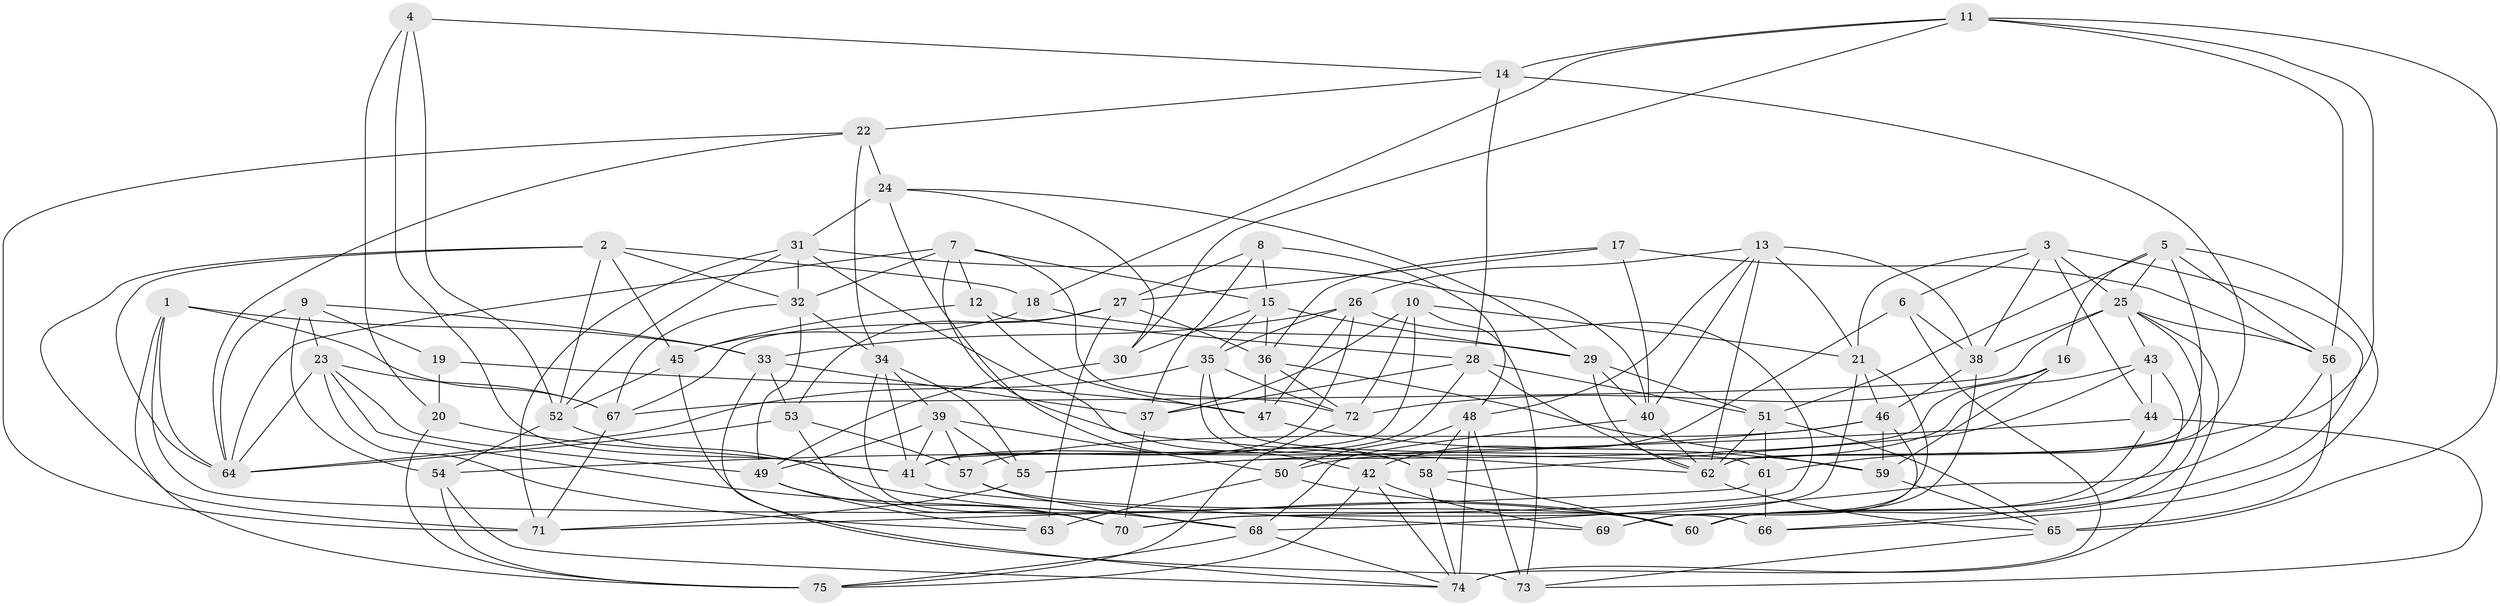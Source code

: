 // original degree distribution, {4: 1.0}
// Generated by graph-tools (version 1.1) at 2025/03/03/09/25 03:03:04]
// undirected, 75 vertices, 208 edges
graph export_dot {
graph [start="1"]
  node [color=gray90,style=filled];
  1;
  2;
  3;
  4;
  5;
  6;
  7;
  8;
  9;
  10;
  11;
  12;
  13;
  14;
  15;
  16;
  17;
  18;
  19;
  20;
  21;
  22;
  23;
  24;
  25;
  26;
  27;
  28;
  29;
  30;
  31;
  32;
  33;
  34;
  35;
  36;
  37;
  38;
  39;
  40;
  41;
  42;
  43;
  44;
  45;
  46;
  47;
  48;
  49;
  50;
  51;
  52;
  53;
  54;
  55;
  56;
  57;
  58;
  59;
  60;
  61;
  62;
  63;
  64;
  65;
  66;
  67;
  68;
  69;
  70;
  71;
  72;
  73;
  74;
  75;
  1 -- 33 [weight=1.0];
  1 -- 64 [weight=1.0];
  1 -- 66 [weight=2.0];
  1 -- 67 [weight=1.0];
  1 -- 75 [weight=1.0];
  2 -- 18 [weight=1.0];
  2 -- 32 [weight=1.0];
  2 -- 45 [weight=1.0];
  2 -- 52 [weight=1.0];
  2 -- 64 [weight=1.0];
  2 -- 71 [weight=1.0];
  3 -- 6 [weight=1.0];
  3 -- 21 [weight=1.0];
  3 -- 25 [weight=1.0];
  3 -- 38 [weight=1.0];
  3 -- 44 [weight=1.0];
  3 -- 66 [weight=1.0];
  4 -- 14 [weight=1.0];
  4 -- 20 [weight=1.0];
  4 -- 41 [weight=1.0];
  4 -- 52 [weight=1.0];
  5 -- 16 [weight=1.0];
  5 -- 25 [weight=1.0];
  5 -- 51 [weight=1.0];
  5 -- 56 [weight=1.0];
  5 -- 62 [weight=1.0];
  5 -- 66 [weight=1.0];
  6 -- 38 [weight=1.0];
  6 -- 42 [weight=1.0];
  6 -- 74 [weight=1.0];
  7 -- 12 [weight=1.0];
  7 -- 15 [weight=1.0];
  7 -- 32 [weight=1.0];
  7 -- 42 [weight=1.0];
  7 -- 64 [weight=1.0];
  7 -- 72 [weight=1.0];
  8 -- 15 [weight=1.0];
  8 -- 27 [weight=1.0];
  8 -- 37 [weight=1.0];
  8 -- 48 [weight=1.0];
  9 -- 19 [weight=1.0];
  9 -- 23 [weight=1.0];
  9 -- 33 [weight=1.0];
  9 -- 54 [weight=2.0];
  9 -- 64 [weight=1.0];
  10 -- 21 [weight=1.0];
  10 -- 37 [weight=2.0];
  10 -- 41 [weight=1.0];
  10 -- 72 [weight=1.0];
  10 -- 73 [weight=1.0];
  11 -- 14 [weight=1.0];
  11 -- 18 [weight=1.0];
  11 -- 30 [weight=1.0];
  11 -- 56 [weight=1.0];
  11 -- 61 [weight=1.0];
  11 -- 65 [weight=1.0];
  12 -- 28 [weight=1.0];
  12 -- 45 [weight=1.0];
  12 -- 47 [weight=1.0];
  13 -- 21 [weight=1.0];
  13 -- 26 [weight=1.0];
  13 -- 38 [weight=1.0];
  13 -- 40 [weight=1.0];
  13 -- 48 [weight=1.0];
  13 -- 62 [weight=1.0];
  14 -- 22 [weight=1.0];
  14 -- 28 [weight=1.0];
  14 -- 62 [weight=2.0];
  15 -- 29 [weight=1.0];
  15 -- 30 [weight=1.0];
  15 -- 35 [weight=1.0];
  15 -- 36 [weight=1.0];
  16 -- 55 [weight=1.0];
  16 -- 59 [weight=1.0];
  16 -- 72 [weight=1.0];
  17 -- 27 [weight=1.0];
  17 -- 36 [weight=1.0];
  17 -- 40 [weight=1.0];
  17 -- 56 [weight=1.0];
  18 -- 29 [weight=1.0];
  18 -- 45 [weight=1.0];
  19 -- 20 [weight=2.0];
  19 -- 47 [weight=1.0];
  20 -- 41 [weight=1.0];
  20 -- 75 [weight=2.0];
  21 -- 46 [weight=1.0];
  21 -- 69 [weight=1.0];
  21 -- 70 [weight=1.0];
  22 -- 24 [weight=2.0];
  22 -- 34 [weight=1.0];
  22 -- 64 [weight=1.0];
  22 -- 71 [weight=1.0];
  23 -- 49 [weight=1.0];
  23 -- 63 [weight=1.0];
  23 -- 64 [weight=1.0];
  23 -- 67 [weight=1.0];
  23 -- 68 [weight=1.0];
  24 -- 29 [weight=1.0];
  24 -- 30 [weight=1.0];
  24 -- 31 [weight=1.0];
  24 -- 58 [weight=1.0];
  25 -- 38 [weight=1.0];
  25 -- 43 [weight=1.0];
  25 -- 56 [weight=1.0];
  25 -- 60 [weight=1.0];
  25 -- 67 [weight=1.0];
  25 -- 74 [weight=1.0];
  26 -- 33 [weight=1.0];
  26 -- 35 [weight=1.0];
  26 -- 41 [weight=1.0];
  26 -- 47 [weight=1.0];
  26 -- 70 [weight=1.0];
  27 -- 36 [weight=1.0];
  27 -- 53 [weight=1.0];
  27 -- 63 [weight=1.0];
  27 -- 67 [weight=1.0];
  28 -- 37 [weight=1.0];
  28 -- 41 [weight=1.0];
  28 -- 51 [weight=1.0];
  28 -- 62 [weight=1.0];
  29 -- 40 [weight=1.0];
  29 -- 51 [weight=1.0];
  29 -- 62 [weight=1.0];
  30 -- 49 [weight=1.0];
  31 -- 32 [weight=1.0];
  31 -- 40 [weight=1.0];
  31 -- 52 [weight=1.0];
  31 -- 62 [weight=1.0];
  31 -- 71 [weight=1.0];
  32 -- 34 [weight=1.0];
  32 -- 49 [weight=1.0];
  32 -- 67 [weight=1.0];
  33 -- 37 [weight=1.0];
  33 -- 53 [weight=1.0];
  33 -- 74 [weight=1.0];
  34 -- 39 [weight=1.0];
  34 -- 41 [weight=1.0];
  34 -- 55 [weight=1.0];
  34 -- 70 [weight=1.0];
  35 -- 58 [weight=1.0];
  35 -- 61 [weight=1.0];
  35 -- 64 [weight=1.0];
  35 -- 72 [weight=1.0];
  36 -- 47 [weight=1.0];
  36 -- 59 [weight=1.0];
  36 -- 72 [weight=1.0];
  37 -- 70 [weight=1.0];
  38 -- 46 [weight=1.0];
  38 -- 69 [weight=1.0];
  39 -- 41 [weight=1.0];
  39 -- 49 [weight=1.0];
  39 -- 50 [weight=1.0];
  39 -- 55 [weight=1.0];
  39 -- 57 [weight=1.0];
  40 -- 62 [weight=1.0];
  40 -- 68 [weight=1.0];
  41 -- 69 [weight=1.0];
  42 -- 69 [weight=1.0];
  42 -- 74 [weight=1.0];
  42 -- 75 [weight=2.0];
  43 -- 44 [weight=1.0];
  43 -- 50 [weight=2.0];
  43 -- 58 [weight=1.0];
  43 -- 60 [weight=1.0];
  44 -- 55 [weight=2.0];
  44 -- 60 [weight=1.0];
  44 -- 73 [weight=1.0];
  45 -- 52 [weight=1.0];
  45 -- 73 [weight=2.0];
  46 -- 54 [weight=1.0];
  46 -- 57 [weight=1.0];
  46 -- 59 [weight=1.0];
  46 -- 60 [weight=1.0];
  47 -- 59 [weight=2.0];
  48 -- 50 [weight=1.0];
  48 -- 58 [weight=1.0];
  48 -- 73 [weight=1.0];
  48 -- 74 [weight=3.0];
  49 -- 63 [weight=1.0];
  49 -- 70 [weight=1.0];
  50 -- 60 [weight=1.0];
  50 -- 63 [weight=1.0];
  51 -- 61 [weight=1.0];
  51 -- 62 [weight=1.0];
  51 -- 65 [weight=1.0];
  52 -- 54 [weight=1.0];
  52 -- 60 [weight=1.0];
  53 -- 57 [weight=2.0];
  53 -- 64 [weight=1.0];
  53 -- 70 [weight=1.0];
  54 -- 74 [weight=1.0];
  54 -- 75 [weight=1.0];
  55 -- 71 [weight=1.0];
  56 -- 65 [weight=1.0];
  56 -- 68 [weight=1.0];
  57 -- 60 [weight=1.0];
  57 -- 68 [weight=1.0];
  58 -- 60 [weight=1.0];
  58 -- 74 [weight=1.0];
  59 -- 65 [weight=1.0];
  61 -- 66 [weight=2.0];
  61 -- 71 [weight=1.0];
  62 -- 65 [weight=1.0];
  65 -- 73 [weight=1.0];
  67 -- 71 [weight=1.0];
  68 -- 74 [weight=1.0];
  68 -- 75 [weight=1.0];
  72 -- 75 [weight=1.0];
}
